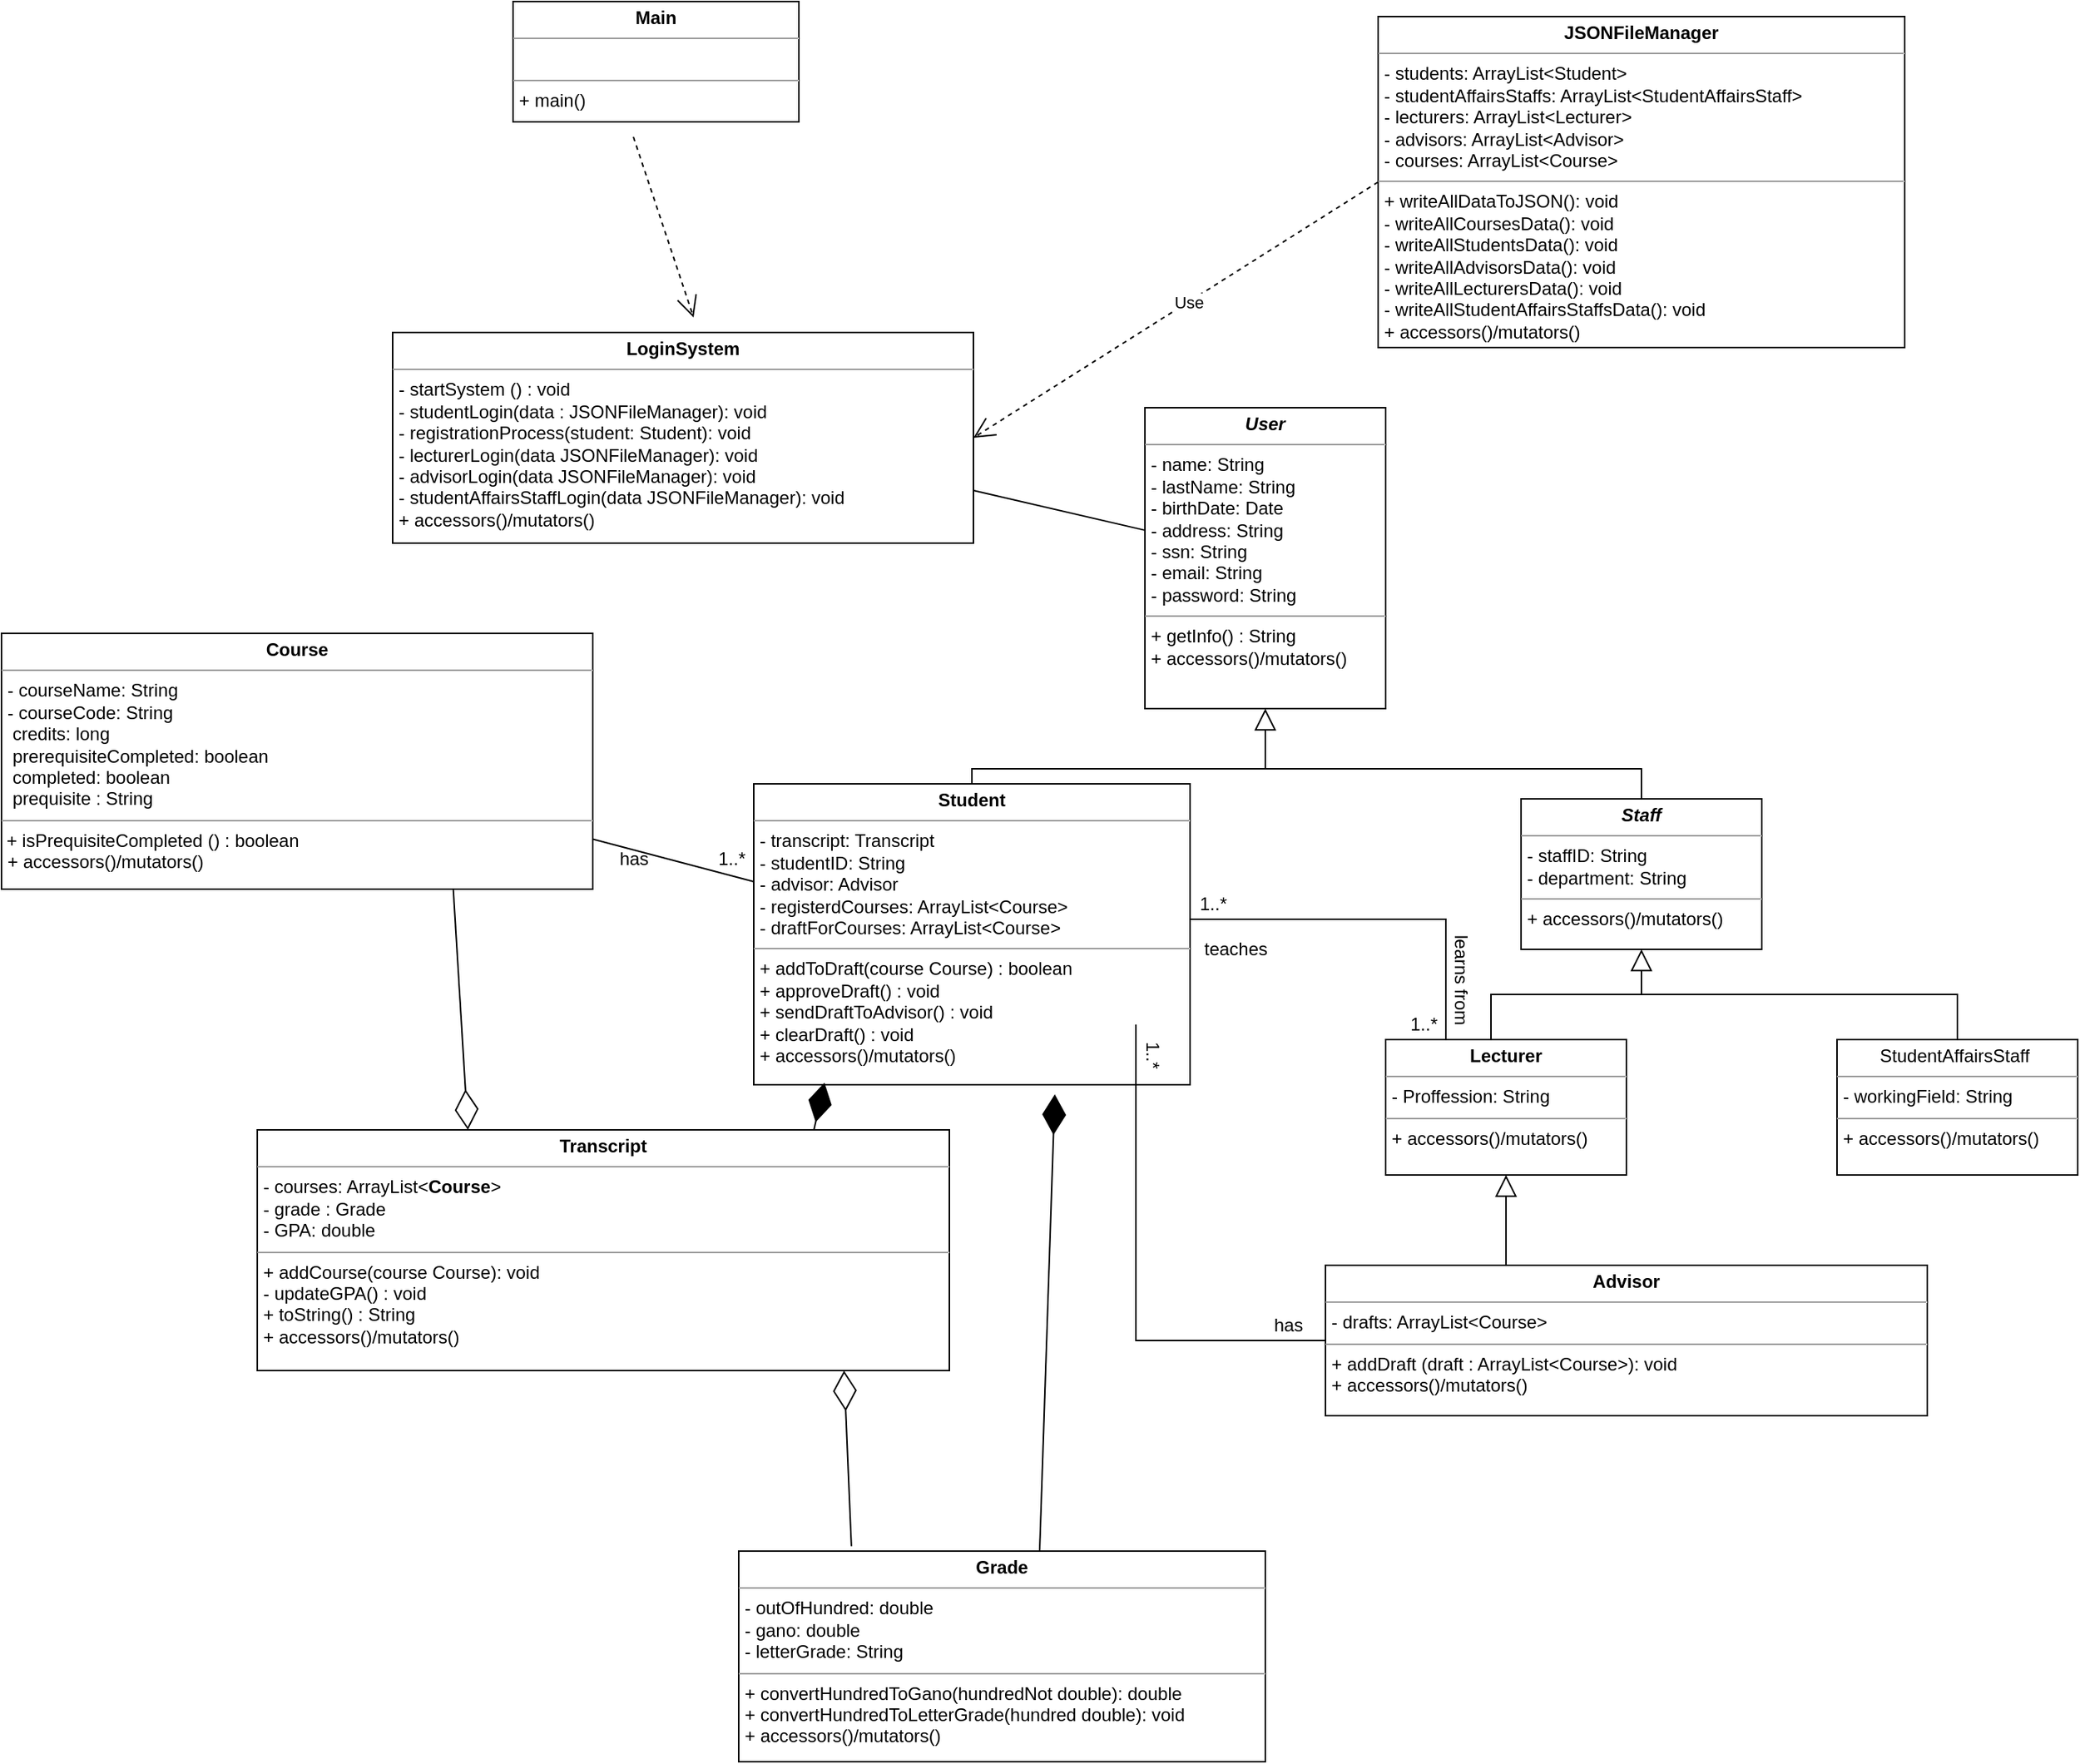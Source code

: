 <mxfile version="22.1.2" type="device">
  <diagram name="Sayfa -1" id="DT2Ak7L__WjH7Ivzx7qH">
    <mxGraphModel dx="1581" dy="2942" grid="1" gridSize="10" guides="1" tooltips="1" connect="1" arrows="1" fold="1" page="1" pageScale="1" pageWidth="827" pageHeight="1169" math="0" shadow="0">
      <root>
        <mxCell id="0" />
        <mxCell id="1" parent="0" />
        <mxCell id="m5MND83g-9uNj51PbxTe-21" style="edgeStyle=none;rounded=0;orthogonalLoop=1;jettySize=auto;html=1;entryX=1;entryY=0.75;entryDx=0;entryDy=0;fontColor=#000000;endArrow=none;endFill=0;" parent="1" source="HzyGzkPpvqnC_VXoBj8U-1" target="HzyGzkPpvqnC_VXoBj8U-47" edge="1">
          <mxGeometry relative="1" as="geometry" />
        </mxCell>
        <mxCell id="HzyGzkPpvqnC_VXoBj8U-1" value="&lt;p style=&quot;margin:0px;margin-top:4px;text-align:center;&quot;&gt;&lt;b&gt;&lt;i&gt;User&lt;/i&gt;&lt;/b&gt;&lt;/p&gt;&lt;hr size=&quot;1&quot;&gt;&lt;p style=&quot;margin:0px;margin-left:4px;&quot;&gt;- name: String&lt;/p&gt;&lt;p style=&quot;margin:0px;margin-left:4px;&quot;&gt;- lastName: String&lt;/p&gt;&lt;p style=&quot;border-color: var(--border-color); margin: 0px 0px 0px 4px;&quot;&gt;- birthDate: Date&lt;/p&gt;&lt;p style=&quot;margin:0px;margin-left:4px;&quot;&gt;- address: String&lt;/p&gt;&lt;p style=&quot;margin:0px;margin-left:4px;&quot;&gt;- ssn: String&lt;/p&gt;&lt;p style=&quot;margin:0px;margin-left:4px;&quot;&gt;- email: String&lt;/p&gt;&lt;p style=&quot;margin:0px;margin-left:4px;&quot;&gt;- password: String&lt;/p&gt;&lt;hr size=&quot;1&quot;&gt;&lt;p style=&quot;margin:0px;margin-left:4px;&quot;&gt;+ getInfo() : String&lt;/p&gt;&lt;p style=&quot;margin:0px;margin-left:4px;&quot;&gt;+ accessors()/mutators()&lt;/p&gt;" style="verticalAlign=top;align=left;overflow=fill;fontSize=12;fontFamily=Helvetica;html=1;whiteSpace=wrap;" parent="1" vertex="1">
          <mxGeometry x="770" y="-1140" width="160" height="200" as="geometry" />
        </mxCell>
        <mxCell id="HzyGzkPpvqnC_VXoBj8U-2" value="&lt;p style=&quot;margin:0px;margin-top:4px;text-align:center;&quot;&gt;&lt;b&gt;Student&lt;/b&gt;&lt;/p&gt;&lt;hr size=&quot;1&quot;&gt;&lt;p style=&quot;margin:0px;margin-left:4px;&quot;&gt;- transcript: Transcript&lt;/p&gt;&lt;p style=&quot;margin:0px;margin-left:4px;&quot;&gt;- studentID: String&lt;/p&gt;&lt;p style=&quot;margin:0px;margin-left:4px;&quot;&gt;- advisor: Advisor&lt;/p&gt;&lt;p style=&quot;margin:0px;margin-left:4px;&quot;&gt;- registerdCourses: ArrayList&amp;lt;Course&amp;gt;&lt;/p&gt;&lt;p style=&quot;margin:0px;margin-left:4px;&quot;&gt;- draftForCourses: ArrayList&amp;lt;Course&amp;gt;&lt;/p&gt;&lt;hr size=&quot;1&quot;&gt;&lt;p style=&quot;margin:0px;margin-left:4px;&quot;&gt;+ addToDraft(course Course) : boolean&lt;/p&gt;&lt;p style=&quot;margin:0px;margin-left:4px;&quot;&gt;+ approveDraft() : void&lt;/p&gt;&lt;p style=&quot;margin:0px;margin-left:4px;&quot;&gt;+ sendDraftToAdvisor() : void&lt;/p&gt;&lt;p style=&quot;margin:0px;margin-left:4px;&quot;&gt;+ clearDraft() : void&lt;/p&gt;&lt;p style=&quot;margin:0px;margin-left:4px;&quot;&gt;&lt;span style=&quot;background-color: initial;&quot;&gt;+ accessors()/mutators()&lt;/span&gt;&lt;br&gt;&lt;/p&gt;" style="verticalAlign=top;align=left;overflow=fill;fontSize=12;fontFamily=Helvetica;html=1;whiteSpace=wrap;" parent="1" vertex="1">
          <mxGeometry x="510" y="-890" width="290" height="200" as="geometry" />
        </mxCell>
        <mxCell id="m5MND83g-9uNj51PbxTe-7" style="edgeStyle=none;rounded=0;orthogonalLoop=1;jettySize=auto;html=1;entryX=0.5;entryY=1;entryDx=0;entryDy=0;endArrow=block;endFill=0;exitX=0.304;exitY=0.018;exitDx=0;exitDy=0;exitPerimeter=0;strokeWidth=1;endSize=12;" parent="1" source="HzyGzkPpvqnC_VXoBj8U-3" target="HzyGzkPpvqnC_VXoBj8U-38" edge="1">
          <mxGeometry relative="1" as="geometry">
            <mxPoint x="1280" y="-600" as="sourcePoint" />
            <Array as="points">
              <mxPoint x="1010" y="-568" />
            </Array>
          </mxGeometry>
        </mxCell>
        <mxCell id="m5MND83g-9uNj51PbxTe-11" style="edgeStyle=none;rounded=0;orthogonalLoop=1;jettySize=auto;html=1;endArrow=none;endFill=0;exitX=0;exitY=0.5;exitDx=0;exitDy=0;" parent="1" source="HzyGzkPpvqnC_VXoBj8U-3" edge="1">
          <mxGeometry relative="1" as="geometry">
            <mxPoint x="764" y="-730" as="targetPoint" />
            <Array as="points">
              <mxPoint x="764" y="-520" />
            </Array>
          </mxGeometry>
        </mxCell>
        <mxCell id="HzyGzkPpvqnC_VXoBj8U-3" value="&lt;p style=&quot;margin:0px;margin-top:4px;text-align:center;&quot;&gt;&lt;b&gt;Advisor&lt;/b&gt;&lt;/p&gt;&lt;hr size=&quot;1&quot;&gt;&lt;p style=&quot;margin:0px;margin-left:4px;&quot;&gt;- drafts: ArrayList&amp;lt;Course&amp;gt;&lt;/p&gt;&lt;hr size=&quot;1&quot;&gt;&lt;p style=&quot;margin:0px;margin-left:4px;&quot;&gt;+ addDraft (draft : ArrayList&amp;lt;Course&amp;gt;): void&lt;/p&gt;&lt;p style=&quot;margin:0px;margin-left:4px;&quot;&gt;+ accessors()/mutators()&lt;br&gt;&lt;/p&gt;" style="verticalAlign=top;align=left;overflow=fill;fontSize=12;fontFamily=Helvetica;html=1;whiteSpace=wrap;" parent="1" vertex="1">
          <mxGeometry x="890" y="-570" width="400" height="100" as="geometry" />
        </mxCell>
        <mxCell id="m5MND83g-9uNj51PbxTe-15" style="edgeStyle=none;rounded=0;orthogonalLoop=1;jettySize=auto;html=1;endArrow=none;endFill=0;" parent="1" source="HzyGzkPpvqnC_VXoBj8U-6" edge="1">
          <mxGeometry relative="1" as="geometry">
            <mxPoint x="510" y="-825" as="targetPoint" />
          </mxGeometry>
        </mxCell>
        <mxCell id="HzyGzkPpvqnC_VXoBj8U-6" value="&lt;p style=&quot;margin:0px;margin-top:4px;text-align:center;&quot;&gt;&lt;b&gt;Course&lt;/b&gt;&lt;/p&gt;&lt;hr size=&quot;1&quot;&gt;&lt;p style=&quot;margin:0px;margin-left:4px;&quot;&gt;&lt;span style=&quot;background-color: initial;&quot;&gt;- courseName: String&lt;/span&gt;&lt;/p&gt;&lt;p style=&quot;margin:0px;margin-left:4px;&quot;&gt;- courseCode: String&lt;/p&gt;&lt;p style=&quot;margin:0px;margin-left:4px;&quot;&gt;&amp;nbsp;credits: long&lt;/p&gt;&lt;p style=&quot;margin:0px;margin-left:4px;&quot;&gt;&amp;nbsp;prerequisiteCompleted: boolean&lt;/p&gt;&lt;p style=&quot;margin:0px;margin-left:4px;&quot;&gt;&amp;nbsp;completed: boolean&lt;/p&gt;&lt;p style=&quot;margin:0px;margin-left:4px;&quot;&gt;&amp;nbsp;prequisite : String&lt;/p&gt;&lt;hr size=&quot;1&quot;&gt;&amp;nbsp;+ isPrequisiteCompleted () : boolean&lt;br&gt;&lt;p style=&quot;margin:0px;margin-left:4px;&quot;&gt;+ accessors()/mutators()&lt;/p&gt;" style="verticalAlign=top;align=left;overflow=fill;fontSize=12;fontFamily=Helvetica;html=1;whiteSpace=wrap;" parent="1" vertex="1">
          <mxGeometry x="10" y="-990" width="393" height="170" as="geometry" />
        </mxCell>
        <mxCell id="HzyGzkPpvqnC_VXoBj8U-11" value="&lt;p style=&quot;margin:0px;margin-top:4px;text-align:center;&quot;&gt;&lt;b&gt;Transcript&lt;/b&gt;&lt;/p&gt;&lt;hr size=&quot;1&quot;&gt;&lt;p style=&quot;margin:0px;margin-left:4px;&quot;&gt;- courses: ArrayList&amp;lt;&lt;b style=&quot;border-color: var(--border-color); text-align: center;&quot;&gt;Course&lt;/b&gt;&lt;span style=&quot;background-color: initial;&quot;&gt;&amp;gt;&lt;/span&gt;&lt;br&gt;&lt;/p&gt;&lt;p style=&quot;margin:0px;margin-left:4px;&quot;&gt;&lt;span style=&quot;background-color: initial;&quot;&gt;- grade : Grade&lt;/span&gt;&lt;/p&gt;&lt;p style=&quot;margin:0px;margin-left:4px;&quot;&gt;&lt;span style=&quot;background-color: initial;&quot;&gt;- GPA: double&lt;/span&gt;&lt;/p&gt;&lt;hr size=&quot;1&quot;&gt;&lt;p style=&quot;margin:0px;margin-left:4px;&quot;&gt;+ addCourse(course Course): void&lt;/p&gt;&lt;p style=&quot;margin:0px;margin-left:4px;&quot;&gt;- updateGPA() : void&lt;/p&gt;&lt;p style=&quot;margin:0px;margin-left:4px;&quot;&gt;+ toString() : String&lt;/p&gt;&lt;p style=&quot;margin:0px;margin-left:4px;&quot;&gt;&lt;span style=&quot;background-color: initial;&quot;&gt;+ accessors()/mutators()&lt;/span&gt;&lt;/p&gt;" style="verticalAlign=top;align=left;overflow=fill;fontSize=12;fontFamily=Helvetica;html=1;whiteSpace=wrap;" parent="1" vertex="1">
          <mxGeometry x="180" y="-660" width="460" height="160" as="geometry" />
        </mxCell>
        <mxCell id="HzyGzkPpvqnC_VXoBj8U-14" value="&lt;p style=&quot;margin:0px;margin-top:4px;text-align:center;&quot;&gt;&lt;b&gt;Grade&lt;/b&gt;&lt;/p&gt;&lt;hr size=&quot;1&quot;&gt;&lt;p style=&quot;margin:0px;margin-left:4px;&quot;&gt;- outOfHundred: double&lt;/p&gt;&lt;p style=&quot;margin:0px;margin-left:4px;&quot;&gt;- gano: double&lt;/p&gt;&lt;p style=&quot;margin:0px;margin-left:4px;&quot;&gt;- letterGrade: String&lt;/p&gt;&lt;hr size=&quot;1&quot;&gt;&lt;p style=&quot;margin:0px;margin-left:4px;&quot;&gt;+ convertHundredToGano(hundredNot double): double&lt;/p&gt;&lt;p style=&quot;margin:0px;margin-left:4px;&quot;&gt;+ convertHundredToLetterGrade(hundred double): void&lt;/p&gt;&lt;p style=&quot;margin:0px;margin-left:4px;&quot;&gt;+ accessors()/mutators()&lt;br&gt;&lt;/p&gt;" style="verticalAlign=top;align=left;overflow=fill;fontSize=12;fontFamily=Helvetica;html=1;whiteSpace=wrap;" parent="1" vertex="1">
          <mxGeometry x="500" y="-380" width="350" height="140" as="geometry" />
        </mxCell>
        <mxCell id="m5MND83g-9uNj51PbxTe-2" style="edgeStyle=none;rounded=0;orthogonalLoop=1;jettySize=auto;html=1;exitX=0.5;exitY=0;exitDx=0;exitDy=0;endArrow=none;endFill=0;" parent="1" source="HzyGzkPpvqnC_VXoBj8U-35" edge="1">
          <mxGeometry relative="1" as="geometry">
            <mxPoint x="850" y="-900" as="targetPoint" />
            <Array as="points">
              <mxPoint x="1100" y="-900" />
            </Array>
          </mxGeometry>
        </mxCell>
        <mxCell id="HzyGzkPpvqnC_VXoBj8U-35" value="&lt;p style=&quot;margin:0px;margin-top:4px;text-align:center;&quot;&gt;&lt;b&gt;&lt;i&gt;Staff&lt;/i&gt;&lt;/b&gt;&lt;/p&gt;&lt;hr size=&quot;1&quot;&gt;&lt;p style=&quot;margin:0px;margin-left:4px;&quot;&gt;- staffID: String&lt;/p&gt;&lt;p style=&quot;margin:0px;margin-left:4px;&quot;&gt;- department: String&lt;/p&gt;&lt;hr size=&quot;1&quot;&gt;&lt;p style=&quot;margin:0px;margin-left:4px;&quot;&gt;+ accessors()/mutators()&lt;br&gt;&lt;/p&gt;" style="verticalAlign=top;align=left;overflow=fill;fontSize=12;fontFamily=Helvetica;html=1;whiteSpace=wrap;" parent="1" vertex="1">
          <mxGeometry x="1020" y="-880" width="160" height="100" as="geometry" />
        </mxCell>
        <mxCell id="m5MND83g-9uNj51PbxTe-10" style="edgeStyle=none;rounded=0;orthogonalLoop=1;jettySize=auto;html=1;endArrow=none;endFill=0;exitX=0.25;exitY=0;exitDx=0;exitDy=0;" parent="1" source="HzyGzkPpvqnC_VXoBj8U-38" edge="1">
          <mxGeometry relative="1" as="geometry">
            <Array as="points">
              <mxPoint x="970" y="-800" />
            </Array>
            <mxPoint x="800" y="-800" as="targetPoint" />
          </mxGeometry>
        </mxCell>
        <mxCell id="HzyGzkPpvqnC_VXoBj8U-38" value="&lt;p style=&quot;margin:0px;margin-top:4px;text-align:center;&quot;&gt;&lt;b&gt;Lecturer&lt;/b&gt;&lt;/p&gt;&lt;hr size=&quot;1&quot;&gt;&lt;p style=&quot;margin:0px;margin-left:4px;&quot;&gt;- Proffession: String&lt;/p&gt;&lt;hr size=&quot;1&quot;&gt;&lt;p style=&quot;margin:0px;margin-left:4px;&quot;&gt;+ accessors()/mutators()&lt;br&gt;&lt;/p&gt;" style="verticalAlign=top;align=left;overflow=fill;fontSize=12;fontFamily=Helvetica;html=1;whiteSpace=wrap;" parent="1" vertex="1">
          <mxGeometry x="930" y="-720" width="160" height="90" as="geometry" />
        </mxCell>
        <mxCell id="HzyGzkPpvqnC_VXoBj8U-47" value="&lt;p style=&quot;margin:0px;margin-top:4px;text-align:center;&quot;&gt;&lt;b&gt;LoginSystem&lt;/b&gt;&lt;/p&gt;&lt;hr size=&quot;1&quot;&gt;&lt;p style=&quot;margin:0px;margin-left:4px;&quot;&gt;- startSystem () : void&lt;/p&gt;&lt;p style=&quot;margin:0px;margin-left:4px;&quot;&gt;- studentLogin(data : JSONFileManager): void&lt;/p&gt;&lt;p style=&quot;margin:0px;margin-left:4px;&quot;&gt;- registrationProcess(student: Student): void&lt;/p&gt;&lt;p style=&quot;margin:0px;margin-left:4px;&quot;&gt;- lecturerLogin(data JSONFileManager): void&lt;/p&gt;&lt;p style=&quot;margin:0px;margin-left:4px;&quot;&gt;- advisorLogin(data JSONFileManager): void&lt;/p&gt;&lt;p style=&quot;border-color: var(--border-color); margin: 0px 0px 0px 4px;&quot;&gt;- studentAffairsStaffLogin(data JSONFileManager): void&lt;/p&gt;&lt;div&gt;&lt;p style=&quot;border-color: var(--border-color); margin: 0px 0px 0px 4px;&quot;&gt;+ accessors()/mutators()&lt;br&gt;&lt;/p&gt;&lt;/div&gt;&lt;p style=&quot;margin:0px;margin-left:4px;&quot;&gt;&lt;br&gt;&lt;/p&gt;" style="verticalAlign=top;align=left;overflow=fill;fontSize=12;fontFamily=Helvetica;html=1;whiteSpace=wrap;" parent="1" vertex="1">
          <mxGeometry x="270" y="-1190" width="386" height="140" as="geometry" />
        </mxCell>
        <mxCell id="m5MND83g-9uNj51PbxTe-13" style="edgeStyle=none;rounded=0;orthogonalLoop=1;jettySize=auto;html=1;endArrow=none;endFill=0;exitX=0.5;exitY=0;exitDx=0;exitDy=0;" parent="1" source="HzyGzkPpvqnC_VXoBj8U-51" edge="1">
          <mxGeometry relative="1" as="geometry">
            <mxPoint x="1100" y="-750" as="targetPoint" />
            <Array as="points">
              <mxPoint x="1310" y="-750" />
            </Array>
          </mxGeometry>
        </mxCell>
        <mxCell id="HzyGzkPpvqnC_VXoBj8U-51" value="&lt;p style=&quot;margin:0px;margin-top:4px;text-align:center;&quot;&gt;StudentAffairsStaff&amp;nbsp;&lt;br&gt;&lt;/p&gt;&lt;hr size=&quot;1&quot;&gt;&lt;p style=&quot;margin:0px;margin-left:4px;&quot;&gt;- workingField: String&lt;/p&gt;&lt;hr size=&quot;1&quot;&gt;&lt;p style=&quot;margin:0px;margin-left:4px;&quot;&gt;+ accessors()/mutators()&lt;br&gt;&lt;/p&gt;" style="verticalAlign=top;align=left;overflow=fill;fontSize=12;fontFamily=Helvetica;html=1;whiteSpace=wrap;" parent="1" vertex="1">
          <mxGeometry x="1230" y="-720" width="160" height="90" as="geometry" />
        </mxCell>
        <mxCell id="fYyWRjuINCl5K32tc6yg-2" value="&lt;p style=&quot;margin:0px;margin-top:4px;text-align:center;&quot;&gt;&lt;b&gt;Main&lt;/b&gt;&lt;/p&gt;&lt;hr size=&quot;1&quot;&gt;&lt;p style=&quot;margin:0px;margin-left:4px;&quot;&gt;&lt;br&gt;&lt;/p&gt;&lt;hr size=&quot;1&quot;&gt;&lt;p style=&quot;margin:0px;margin-left:4px;&quot;&gt;+ main()&lt;/p&gt;" style="verticalAlign=top;align=left;overflow=fill;fontSize=12;fontFamily=Helvetica;html=1;whiteSpace=wrap;" parent="1" vertex="1">
          <mxGeometry x="350" y="-1410" width="190" height="80" as="geometry" />
        </mxCell>
        <mxCell id="fYyWRjuINCl5K32tc6yg-4" value="&lt;p style=&quot;margin:0px;margin-top:4px;text-align:center;&quot;&gt;&lt;b&gt;JSONFileManager&lt;/b&gt;&lt;/p&gt;&lt;hr size=&quot;1&quot;&gt;&lt;p style=&quot;margin:0px;margin-left:4px;&quot;&gt;- students: ArrayList&amp;lt;Student&amp;gt;&lt;/p&gt;&lt;p style=&quot;margin:0px;margin-left:4px;&quot;&gt;- studentAffairsStaffs: ArrayList&amp;lt;StudentAffairsStaff&amp;gt;&lt;/p&gt;&lt;p style=&quot;margin:0px;margin-left:4px;&quot;&gt;- lecturers: ArrayList&amp;lt;Lecturer&amp;gt;&lt;/p&gt;&lt;p style=&quot;margin:0px;margin-left:4px;&quot;&gt;- advisors: ArrayList&amp;lt;Advisor&amp;gt;&lt;/p&gt;&lt;p style=&quot;margin:0px;margin-left:4px;&quot;&gt;- courses: ArrayList&amp;lt;Course&amp;gt;&lt;/p&gt;&lt;hr size=&quot;1&quot;&gt;&lt;p style=&quot;margin:0px;margin-left:4px;&quot;&gt;+ writeAllDataToJSON(): void&lt;/p&gt;&lt;p style=&quot;margin:0px;margin-left:4px;&quot;&gt;- writeAllCoursesData(): void&lt;/p&gt;&lt;p style=&quot;margin:0px;margin-left:4px;&quot;&gt;- writeAllStudentsData(): void&lt;/p&gt;&lt;p style=&quot;margin:0px;margin-left:4px;&quot;&gt;- writeAllAdvisorsData(): void&lt;/p&gt;&lt;p style=&quot;margin:0px;margin-left:4px;&quot;&gt;- writeAllLecturersData(): void&lt;/p&gt;&lt;p style=&quot;margin:0px;margin-left:4px;&quot;&gt;- writeAllStudentAffairsStaffsData(): void&lt;/p&gt;&lt;p style=&quot;margin:0px;margin-left:4px;&quot;&gt;+ accessors()/mutators()&lt;br&gt;&lt;/p&gt;" style="verticalAlign=top;align=left;overflow=fill;fontSize=12;fontFamily=Helvetica;html=1;whiteSpace=wrap;" parent="1" vertex="1">
          <mxGeometry x="925" y="-1400" width="350" height="220" as="geometry" />
        </mxCell>
        <mxCell id="m5MND83g-9uNj51PbxTe-1" value="" style="endArrow=block;endFill=0;endSize=12;html=1;rounded=0;entryX=0.5;entryY=1;entryDx=0;entryDy=0;exitX=0.5;exitY=0;exitDx=0;exitDy=0;" parent="1" source="HzyGzkPpvqnC_VXoBj8U-2" target="HzyGzkPpvqnC_VXoBj8U-1" edge="1">
          <mxGeometry width="160" relative="1" as="geometry">
            <mxPoint x="800" y="-890" as="sourcePoint" />
            <mxPoint x="960" y="-890" as="targetPoint" />
            <Array as="points">
              <mxPoint x="655" y="-900" />
              <mxPoint x="850" y="-900" />
            </Array>
          </mxGeometry>
        </mxCell>
        <mxCell id="m5MND83g-9uNj51PbxTe-8" value="" style="endArrow=diamondThin;endFill=1;endSize=24;html=1;rounded=0;entryX=0.162;entryY=0.993;entryDx=0;entryDy=0;entryPerimeter=0;" parent="1" target="HzyGzkPpvqnC_VXoBj8U-2" edge="1">
          <mxGeometry width="160" relative="1" as="geometry">
            <mxPoint x="550" y="-660" as="sourcePoint" />
            <mxPoint x="550" y="-700" as="targetPoint" />
            <Array as="points" />
          </mxGeometry>
        </mxCell>
        <mxCell id="m5MND83g-9uNj51PbxTe-12" value="" style="endArrow=block;endFill=0;endSize=12;html=1;rounded=0;entryX=0.5;entryY=1;entryDx=0;entryDy=0;" parent="1" target="HzyGzkPpvqnC_VXoBj8U-35" edge="1">
          <mxGeometry width="160" relative="1" as="geometry">
            <mxPoint x="1000" y="-720" as="sourcePoint" />
            <mxPoint x="830" y="-790" as="targetPoint" />
            <Array as="points">
              <mxPoint x="1000" y="-750" />
              <mxPoint x="1100" y="-750" />
            </Array>
          </mxGeometry>
        </mxCell>
        <mxCell id="m5MND83g-9uNj51PbxTe-14" value="" style="endArrow=diamondThin;endFill=1;endSize=24;html=1;rounded=0;entryX=0.69;entryY=1.032;entryDx=0;entryDy=0;entryPerimeter=0;" parent="1" target="HzyGzkPpvqnC_VXoBj8U-2" edge="1">
          <mxGeometry width="160" relative="1" as="geometry">
            <mxPoint x="700" y="-380" as="sourcePoint" />
            <mxPoint x="700" y="-680" as="targetPoint" />
          </mxGeometry>
        </mxCell>
        <mxCell id="m5MND83g-9uNj51PbxTe-16" value="" style="endArrow=diamondThin;endFill=0;endSize=24;html=1;rounded=0;exitX=0.214;exitY=-0.023;exitDx=0;exitDy=0;exitPerimeter=0;" parent="1" source="HzyGzkPpvqnC_VXoBj8U-14" edge="1">
          <mxGeometry width="160" relative="1" as="geometry">
            <mxPoint x="580" y="-390" as="sourcePoint" />
            <mxPoint x="570" y="-500" as="targetPoint" />
          </mxGeometry>
        </mxCell>
        <mxCell id="m5MND83g-9uNj51PbxTe-17" value="" style="endArrow=diamondThin;endFill=0;endSize=24;html=1;rounded=0;exitX=0.764;exitY=0.997;exitDx=0;exitDy=0;exitPerimeter=0;" parent="1" source="HzyGzkPpvqnC_VXoBj8U-6" edge="1">
          <mxGeometry width="160" relative="1" as="geometry">
            <mxPoint x="550" y="-750" as="sourcePoint" />
            <mxPoint x="320" y="-660" as="targetPoint" />
          </mxGeometry>
        </mxCell>
        <mxCell id="m5MND83g-9uNj51PbxTe-18" value="Use" style="endArrow=open;endSize=12;dashed=1;html=1;rounded=0;entryX=1;entryY=0.5;entryDx=0;entryDy=0;exitX=0;exitY=0.5;exitDx=0;exitDy=0;" parent="1" source="fYyWRjuINCl5K32tc6yg-4" target="HzyGzkPpvqnC_VXoBj8U-47" edge="1">
          <mxGeometry x="-0.065" width="160" relative="1" as="geometry">
            <mxPoint x="630" y="-870" as="sourcePoint" />
            <mxPoint x="790" y="-870" as="targetPoint" />
            <mxPoint as="offset" />
          </mxGeometry>
        </mxCell>
        <mxCell id="m5MND83g-9uNj51PbxTe-20" value="Use" style="endArrow=open;endSize=12;dashed=1;html=1;rounded=0;fontColor=#000000;textOpacity=0;" parent="1" edge="1">
          <mxGeometry x="-0.748" y="-159" width="160" relative="1" as="geometry">
            <mxPoint x="430" y="-1320" as="sourcePoint" />
            <mxPoint x="470" y="-1200" as="targetPoint" />
            <mxPoint as="offset" />
          </mxGeometry>
        </mxCell>
        <mxCell id="LNK8x5AZbZx1LDMAvUW--1" value="1..*" style="text;html=1;align=center;verticalAlign=middle;resizable=0;points=[];autosize=1;strokeColor=none;fillColor=none;" parent="1" vertex="1">
          <mxGeometry x="800" y="-820" width="30" height="20" as="geometry" />
        </mxCell>
        <mxCell id="LNK8x5AZbZx1LDMAvUW--3" value="learns from" style="text;html=1;align=center;verticalAlign=middle;resizable=0;points=[];autosize=1;strokeColor=none;fillColor=none;rotation=90;" parent="1" vertex="1">
          <mxGeometry x="940" y="-770" width="80" height="20" as="geometry" />
        </mxCell>
        <mxCell id="LNK8x5AZbZx1LDMAvUW--4" value="1..*" style="text;html=1;align=center;verticalAlign=middle;resizable=0;points=[];autosize=1;strokeColor=none;fillColor=none;rotation=0;" parent="1" vertex="1">
          <mxGeometry x="940" y="-740" width="30" height="20" as="geometry" />
        </mxCell>
        <mxCell id="LNK8x5AZbZx1LDMAvUW--5" value="teaches&lt;br&gt;" style="text;html=1;align=center;verticalAlign=middle;resizable=0;points=[];autosize=1;strokeColor=none;fillColor=none;rotation=0;" parent="1" vertex="1">
          <mxGeometry x="800" y="-790" width="60" height="20" as="geometry" />
        </mxCell>
        <mxCell id="LNK8x5AZbZx1LDMAvUW--6" value="1..*" style="text;html=1;align=center;verticalAlign=middle;resizable=0;points=[];autosize=1;strokeColor=none;fillColor=none;" parent="1" vertex="1">
          <mxGeometry x="480" y="-850" width="30" height="20" as="geometry" />
        </mxCell>
        <mxCell id="LNK8x5AZbZx1LDMAvUW--7" value="has" style="text;html=1;align=center;verticalAlign=middle;resizable=0;points=[];autosize=1;strokeColor=none;fillColor=none;" parent="1" vertex="1">
          <mxGeometry x="415" y="-850" width="30" height="20" as="geometry" />
        </mxCell>
        <mxCell id="LNK8x5AZbZx1LDMAvUW--8" value="1..*" style="text;html=1;align=center;verticalAlign=middle;resizable=0;points=[];autosize=1;strokeColor=none;fillColor=none;rotation=90;" parent="1" vertex="1">
          <mxGeometry x="760" y="-720" width="30" height="20" as="geometry" />
        </mxCell>
        <mxCell id="LNK8x5AZbZx1LDMAvUW--9" value="has" style="text;html=1;align=center;verticalAlign=middle;resizable=0;points=[];autosize=1;strokeColor=none;fillColor=none;" parent="1" vertex="1">
          <mxGeometry x="850" y="-540" width="30" height="20" as="geometry" />
        </mxCell>
      </root>
    </mxGraphModel>
  </diagram>
</mxfile>
